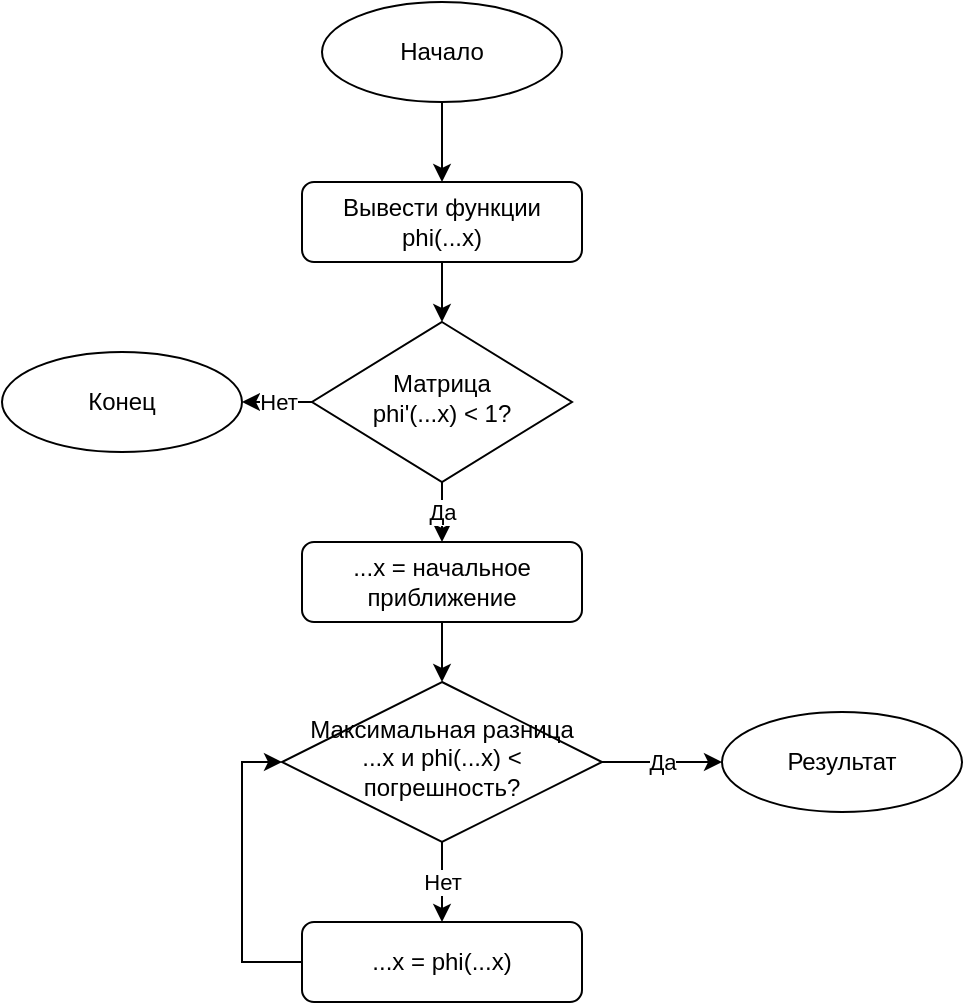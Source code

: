 <mxfile version="23.1.5" type="device">
  <diagram id="C5RBs43oDa-KdzZeNtuy" name="Page-1">
    <mxGraphModel dx="989" dy="570" grid="1" gridSize="10" guides="1" tooltips="1" connect="1" arrows="1" fold="1" page="1" pageScale="1" pageWidth="827" pageHeight="1169" math="0" shadow="0">
      <root>
        <mxCell id="WIyWlLk6GJQsqaUBKTNV-0" />
        <mxCell id="WIyWlLk6GJQsqaUBKTNV-1" parent="WIyWlLk6GJQsqaUBKTNV-0" />
        <mxCell id="OEn_OylxVQoGn8vpEVn8-64" value="Нет" style="edgeStyle=orthogonalEdgeStyle;rounded=0;orthogonalLoop=1;jettySize=auto;html=1;entryX=1;entryY=0.5;entryDx=0;entryDy=0;" edge="1" parent="WIyWlLk6GJQsqaUBKTNV-1" source="WIyWlLk6GJQsqaUBKTNV-6" target="OEn_OylxVQoGn8vpEVn8-62">
          <mxGeometry relative="1" as="geometry" />
        </mxCell>
        <mxCell id="OEn_OylxVQoGn8vpEVn8-67" value="Да" style="edgeStyle=orthogonalEdgeStyle;rounded=0;orthogonalLoop=1;jettySize=auto;html=1;entryX=0.5;entryY=0;entryDx=0;entryDy=0;" edge="1" parent="WIyWlLk6GJQsqaUBKTNV-1" source="WIyWlLk6GJQsqaUBKTNV-6" target="OEn_OylxVQoGn8vpEVn8-66">
          <mxGeometry relative="1" as="geometry" />
        </mxCell>
        <mxCell id="WIyWlLk6GJQsqaUBKTNV-6" value="Матрица&lt;br&gt;phi&#39;(...x) &amp;lt; 1?" style="rhombus;whiteSpace=wrap;html=1;shadow=0;fontFamily=Helvetica;fontSize=12;align=center;strokeWidth=1;spacing=6;spacingTop=-4;" parent="WIyWlLk6GJQsqaUBKTNV-1" vertex="1">
          <mxGeometry x="165" y="190" width="130" height="80" as="geometry" />
        </mxCell>
        <mxCell id="OEn_OylxVQoGn8vpEVn8-61" style="edgeStyle=orthogonalEdgeStyle;rounded=0;orthogonalLoop=1;jettySize=auto;html=1;entryX=0.5;entryY=0;entryDx=0;entryDy=0;" edge="1" parent="WIyWlLk6GJQsqaUBKTNV-1" source="OEn_OylxVQoGn8vpEVn8-0" target="OEn_OylxVQoGn8vpEVn8-57">
          <mxGeometry relative="1" as="geometry" />
        </mxCell>
        <mxCell id="OEn_OylxVQoGn8vpEVn8-0" value="Начало" style="ellipse;whiteSpace=wrap;html=1;" vertex="1" parent="WIyWlLk6GJQsqaUBKTNV-1">
          <mxGeometry x="170" y="30" width="120" height="50" as="geometry" />
        </mxCell>
        <mxCell id="OEn_OylxVQoGn8vpEVn8-63" style="edgeStyle=orthogonalEdgeStyle;rounded=0;orthogonalLoop=1;jettySize=auto;html=1;entryX=0.5;entryY=0;entryDx=0;entryDy=0;" edge="1" parent="WIyWlLk6GJQsqaUBKTNV-1" source="OEn_OylxVQoGn8vpEVn8-57" target="WIyWlLk6GJQsqaUBKTNV-6">
          <mxGeometry relative="1" as="geometry" />
        </mxCell>
        <mxCell id="OEn_OylxVQoGn8vpEVn8-57" value="Вывести функции phi(...x)" style="rounded=1;whiteSpace=wrap;html=1;fontSize=12;glass=0;strokeWidth=1;shadow=0;" vertex="1" parent="WIyWlLk6GJQsqaUBKTNV-1">
          <mxGeometry x="160" y="120" width="140" height="40" as="geometry" />
        </mxCell>
        <mxCell id="OEn_OylxVQoGn8vpEVn8-62" value="Конец" style="ellipse;whiteSpace=wrap;html=1;" vertex="1" parent="WIyWlLk6GJQsqaUBKTNV-1">
          <mxGeometry x="10" y="205" width="120" height="50" as="geometry" />
        </mxCell>
        <mxCell id="OEn_OylxVQoGn8vpEVn8-75" style="edgeStyle=orthogonalEdgeStyle;rounded=0;orthogonalLoop=1;jettySize=auto;html=1;entryX=0;entryY=0.5;entryDx=0;entryDy=0;" edge="1" parent="WIyWlLk6GJQsqaUBKTNV-1" source="OEn_OylxVQoGn8vpEVn8-65" target="OEn_OylxVQoGn8vpEVn8-70">
          <mxGeometry relative="1" as="geometry">
            <Array as="points">
              <mxPoint x="130" y="510" />
              <mxPoint x="130" y="410" />
            </Array>
          </mxGeometry>
        </mxCell>
        <mxCell id="OEn_OylxVQoGn8vpEVn8-65" value="...x = phi(...x)" style="rounded=1;whiteSpace=wrap;html=1;fontSize=12;glass=0;strokeWidth=1;shadow=0;" vertex="1" parent="WIyWlLk6GJQsqaUBKTNV-1">
          <mxGeometry x="160" y="490" width="140" height="40" as="geometry" />
        </mxCell>
        <mxCell id="OEn_OylxVQoGn8vpEVn8-71" style="edgeStyle=orthogonalEdgeStyle;rounded=0;orthogonalLoop=1;jettySize=auto;html=1;entryX=0.5;entryY=0;entryDx=0;entryDy=0;" edge="1" parent="WIyWlLk6GJQsqaUBKTNV-1" source="OEn_OylxVQoGn8vpEVn8-66" target="OEn_OylxVQoGn8vpEVn8-70">
          <mxGeometry relative="1" as="geometry" />
        </mxCell>
        <mxCell id="OEn_OylxVQoGn8vpEVn8-66" value="...x = начальное приближение" style="rounded=1;whiteSpace=wrap;html=1;fontSize=12;glass=0;strokeWidth=1;shadow=0;" vertex="1" parent="WIyWlLk6GJQsqaUBKTNV-1">
          <mxGeometry x="160" y="300" width="140" height="40" as="geometry" />
        </mxCell>
        <mxCell id="OEn_OylxVQoGn8vpEVn8-73" value="Да" style="edgeStyle=orthogonalEdgeStyle;rounded=0;orthogonalLoop=1;jettySize=auto;html=1;entryX=0;entryY=0.5;entryDx=0;entryDy=0;" edge="1" parent="WIyWlLk6GJQsqaUBKTNV-1" source="OEn_OylxVQoGn8vpEVn8-70" target="OEn_OylxVQoGn8vpEVn8-72">
          <mxGeometry relative="1" as="geometry" />
        </mxCell>
        <mxCell id="OEn_OylxVQoGn8vpEVn8-74" value="Нет" style="edgeStyle=orthogonalEdgeStyle;rounded=0;orthogonalLoop=1;jettySize=auto;html=1;entryX=0.5;entryY=0;entryDx=0;entryDy=0;" edge="1" parent="WIyWlLk6GJQsqaUBKTNV-1" source="OEn_OylxVQoGn8vpEVn8-70" target="OEn_OylxVQoGn8vpEVn8-65">
          <mxGeometry relative="1" as="geometry" />
        </mxCell>
        <mxCell id="OEn_OylxVQoGn8vpEVn8-70" value="Максимальная разница ...x и phi(...x) &amp;lt; погрешность?" style="rhombus;whiteSpace=wrap;html=1;shadow=0;fontFamily=Helvetica;fontSize=12;align=center;strokeWidth=1;spacing=6;spacingTop=-4;" vertex="1" parent="WIyWlLk6GJQsqaUBKTNV-1">
          <mxGeometry x="150" y="370" width="160" height="80" as="geometry" />
        </mxCell>
        <mxCell id="OEn_OylxVQoGn8vpEVn8-72" value="Результат" style="ellipse;whiteSpace=wrap;html=1;" vertex="1" parent="WIyWlLk6GJQsqaUBKTNV-1">
          <mxGeometry x="370" y="385" width="120" height="50" as="geometry" />
        </mxCell>
      </root>
    </mxGraphModel>
  </diagram>
</mxfile>
